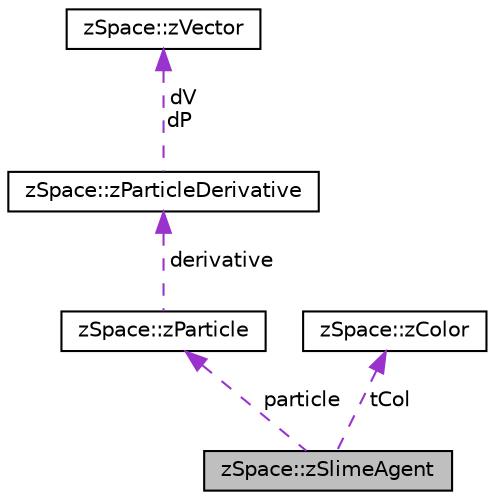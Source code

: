 digraph "zSpace::zSlimeAgent"
{
 // LATEX_PDF_SIZE
  edge [fontname="Helvetica",fontsize="10",labelfontname="Helvetica",labelfontsize="10"];
  node [fontname="Helvetica",fontsize="10",shape=record];
  Node1 [label="zSpace::zSlimeAgent",height=0.2,width=0.4,color="black", fillcolor="grey75", style="filled", fontcolor="black",tooltip="A slime agent class."];
  Node2 -> Node1 [dir="back",color="darkorchid3",fontsize="10",style="dashed",label=" particle" ,fontname="Helvetica"];
  Node2 [label="zSpace::zParticle",height=0.2,width=0.4,color="black", fillcolor="white", style="filled",URL="$classz_space_1_1z_particle.html",tooltip="A particle class."];
  Node3 -> Node2 [dir="back",color="darkorchid3",fontsize="10",style="dashed",label=" derivative" ,fontname="Helvetica"];
  Node3 [label="zSpace::zParticleDerivative",height=0.2,width=0.4,color="black", fillcolor="white", style="filled",URL="$structz_space_1_1z_particle_derivative.html",tooltip="A strcut to store the postion and velocity derivatives of the particle."];
  Node4 -> Node3 [dir="back",color="darkorchid3",fontsize="10",style="dashed",label=" dV\ndP" ,fontname="Helvetica"];
  Node4 [label="zSpace::zVector",height=0.2,width=0.4,color="black", fillcolor="white", style="filled",URL="$classz_space_1_1z_vector.html",tooltip="A 3 dimensional vector math class."];
  Node5 -> Node1 [dir="back",color="darkorchid3",fontsize="10",style="dashed",label=" tCol" ,fontname="Helvetica"];
  Node5 [label="zSpace::zColor",height=0.2,width=0.4,color="black", fillcolor="white", style="filled",URL="$classz_space_1_1z_color.html",tooltip="A color math class."];
}
